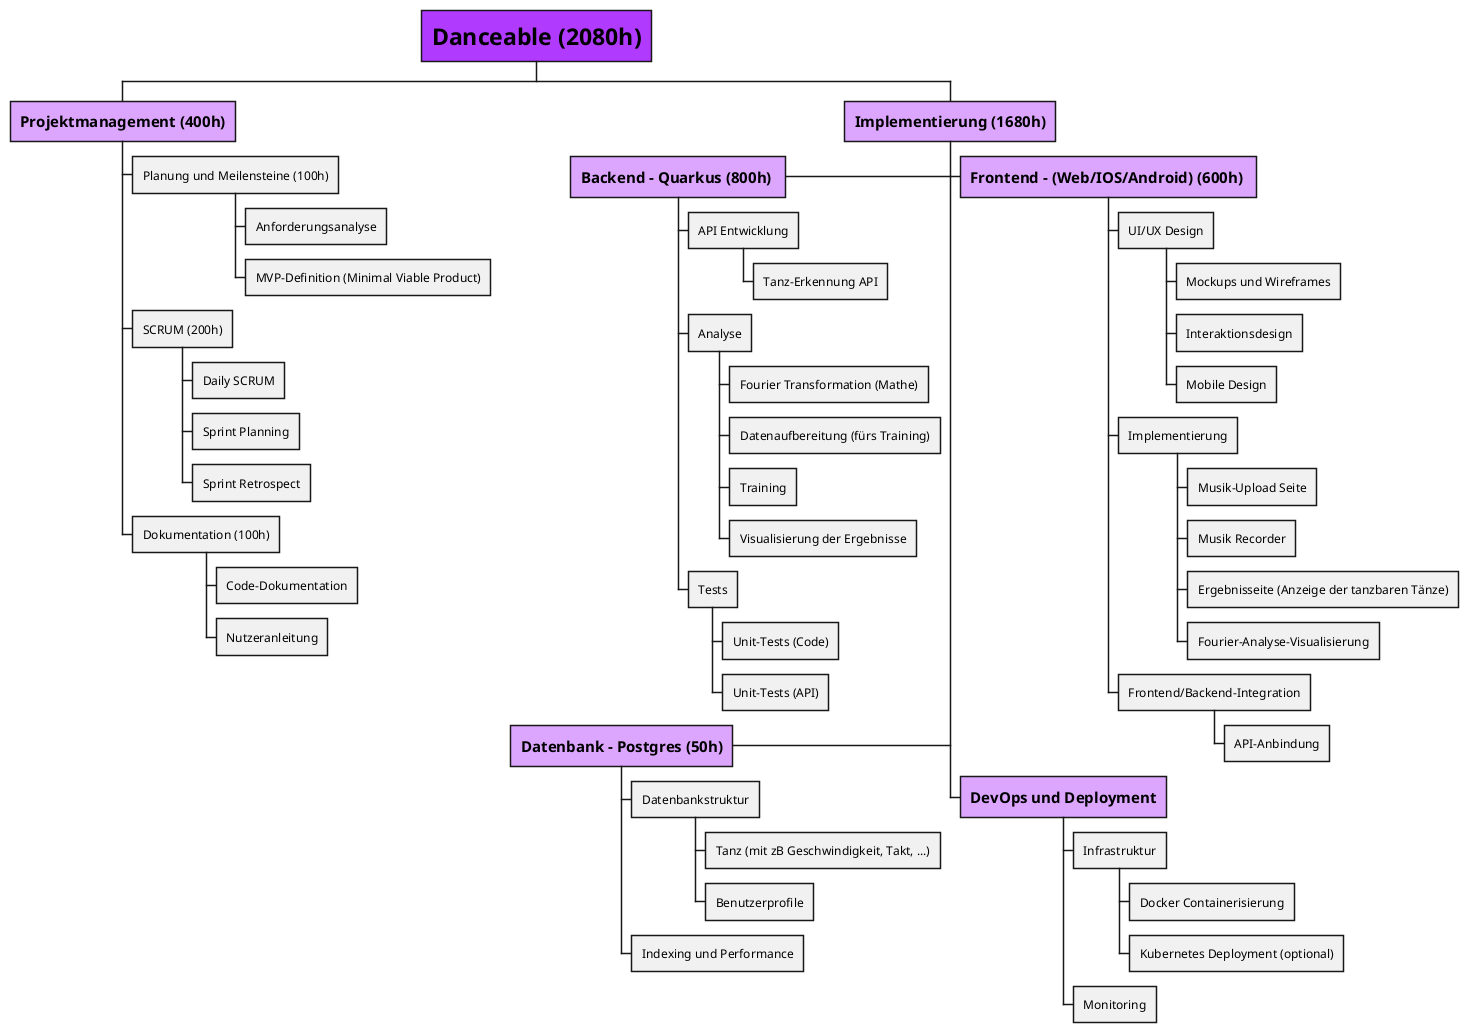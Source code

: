 @startwbs
<style>
    .levelOne{
        BackgroundColor b13aff
    }

    .levelTwo {
        BackgroundColor dca6ff
    }

</style>

* <b><size:23>Danceable (2080h)</size> <<levelOne>>
** <b><size:15>Projektmanagement (400h)</size><<levelTwo>>
*** Planung und Meilensteine (100h)
**** Anforderungsanalyse
**** MVP-Definition (Minimal Viable Product)
*** SCRUM (200h)
**** Daily SCRUM
**** Sprint Planning
**** Sprint Retrospect
*** Dokumentation (100h)
**** Code-Dokumentation
**** Nutzeranleitung

** <b><size:15>Implementierung (1680h)</size><<levelTwo>>

*** <size:15><b>Frontend - (Web/IOS/Android) (600h) </size><<levelTwo>>
**** UI/UX Design
***** Mockups und Wireframes
***** Interaktionsdesign
***** Mobile Design
**** Implementierung
***** Musik-Upload Seite
***** Musik Recorder
***** Ergebnisseite (Anzeige der tanzbaren Tänze)
***** Fourier-Analyse-Visualisierung
**** Frontend/Backend-Integration
***** API-Anbindung

***< <b><size:15>Backend - Quarkus (800h) </size><<levelTwo>>
**** API Entwicklung
***** Tanz-Erkennung API
**** Analyse
***** Fourier Transformation (Mathe)
***** Datenaufbereitung (fürs Training)
***** Training
***** Visualisierung der Ergebnisse
**** Tests
***** Unit-Tests (Code)
***** Unit-Tests (API)

***< <size:15><b>Datenbank - Postgres (50h)</size><<levelTwo>>
**** Datenbankstruktur
***** Tanz (mit zB Geschwindigkeit, Takt, ...)
***** Benutzerprofile
**** Indexing und Performance

***> <size:15><b>DevOps und Deployment</size><<levelTwo>>
**** Infrastruktur
***** Docker Containerisierung
***** Kubernetes Deployment (optional)
**** Monitoring


@endwbs
